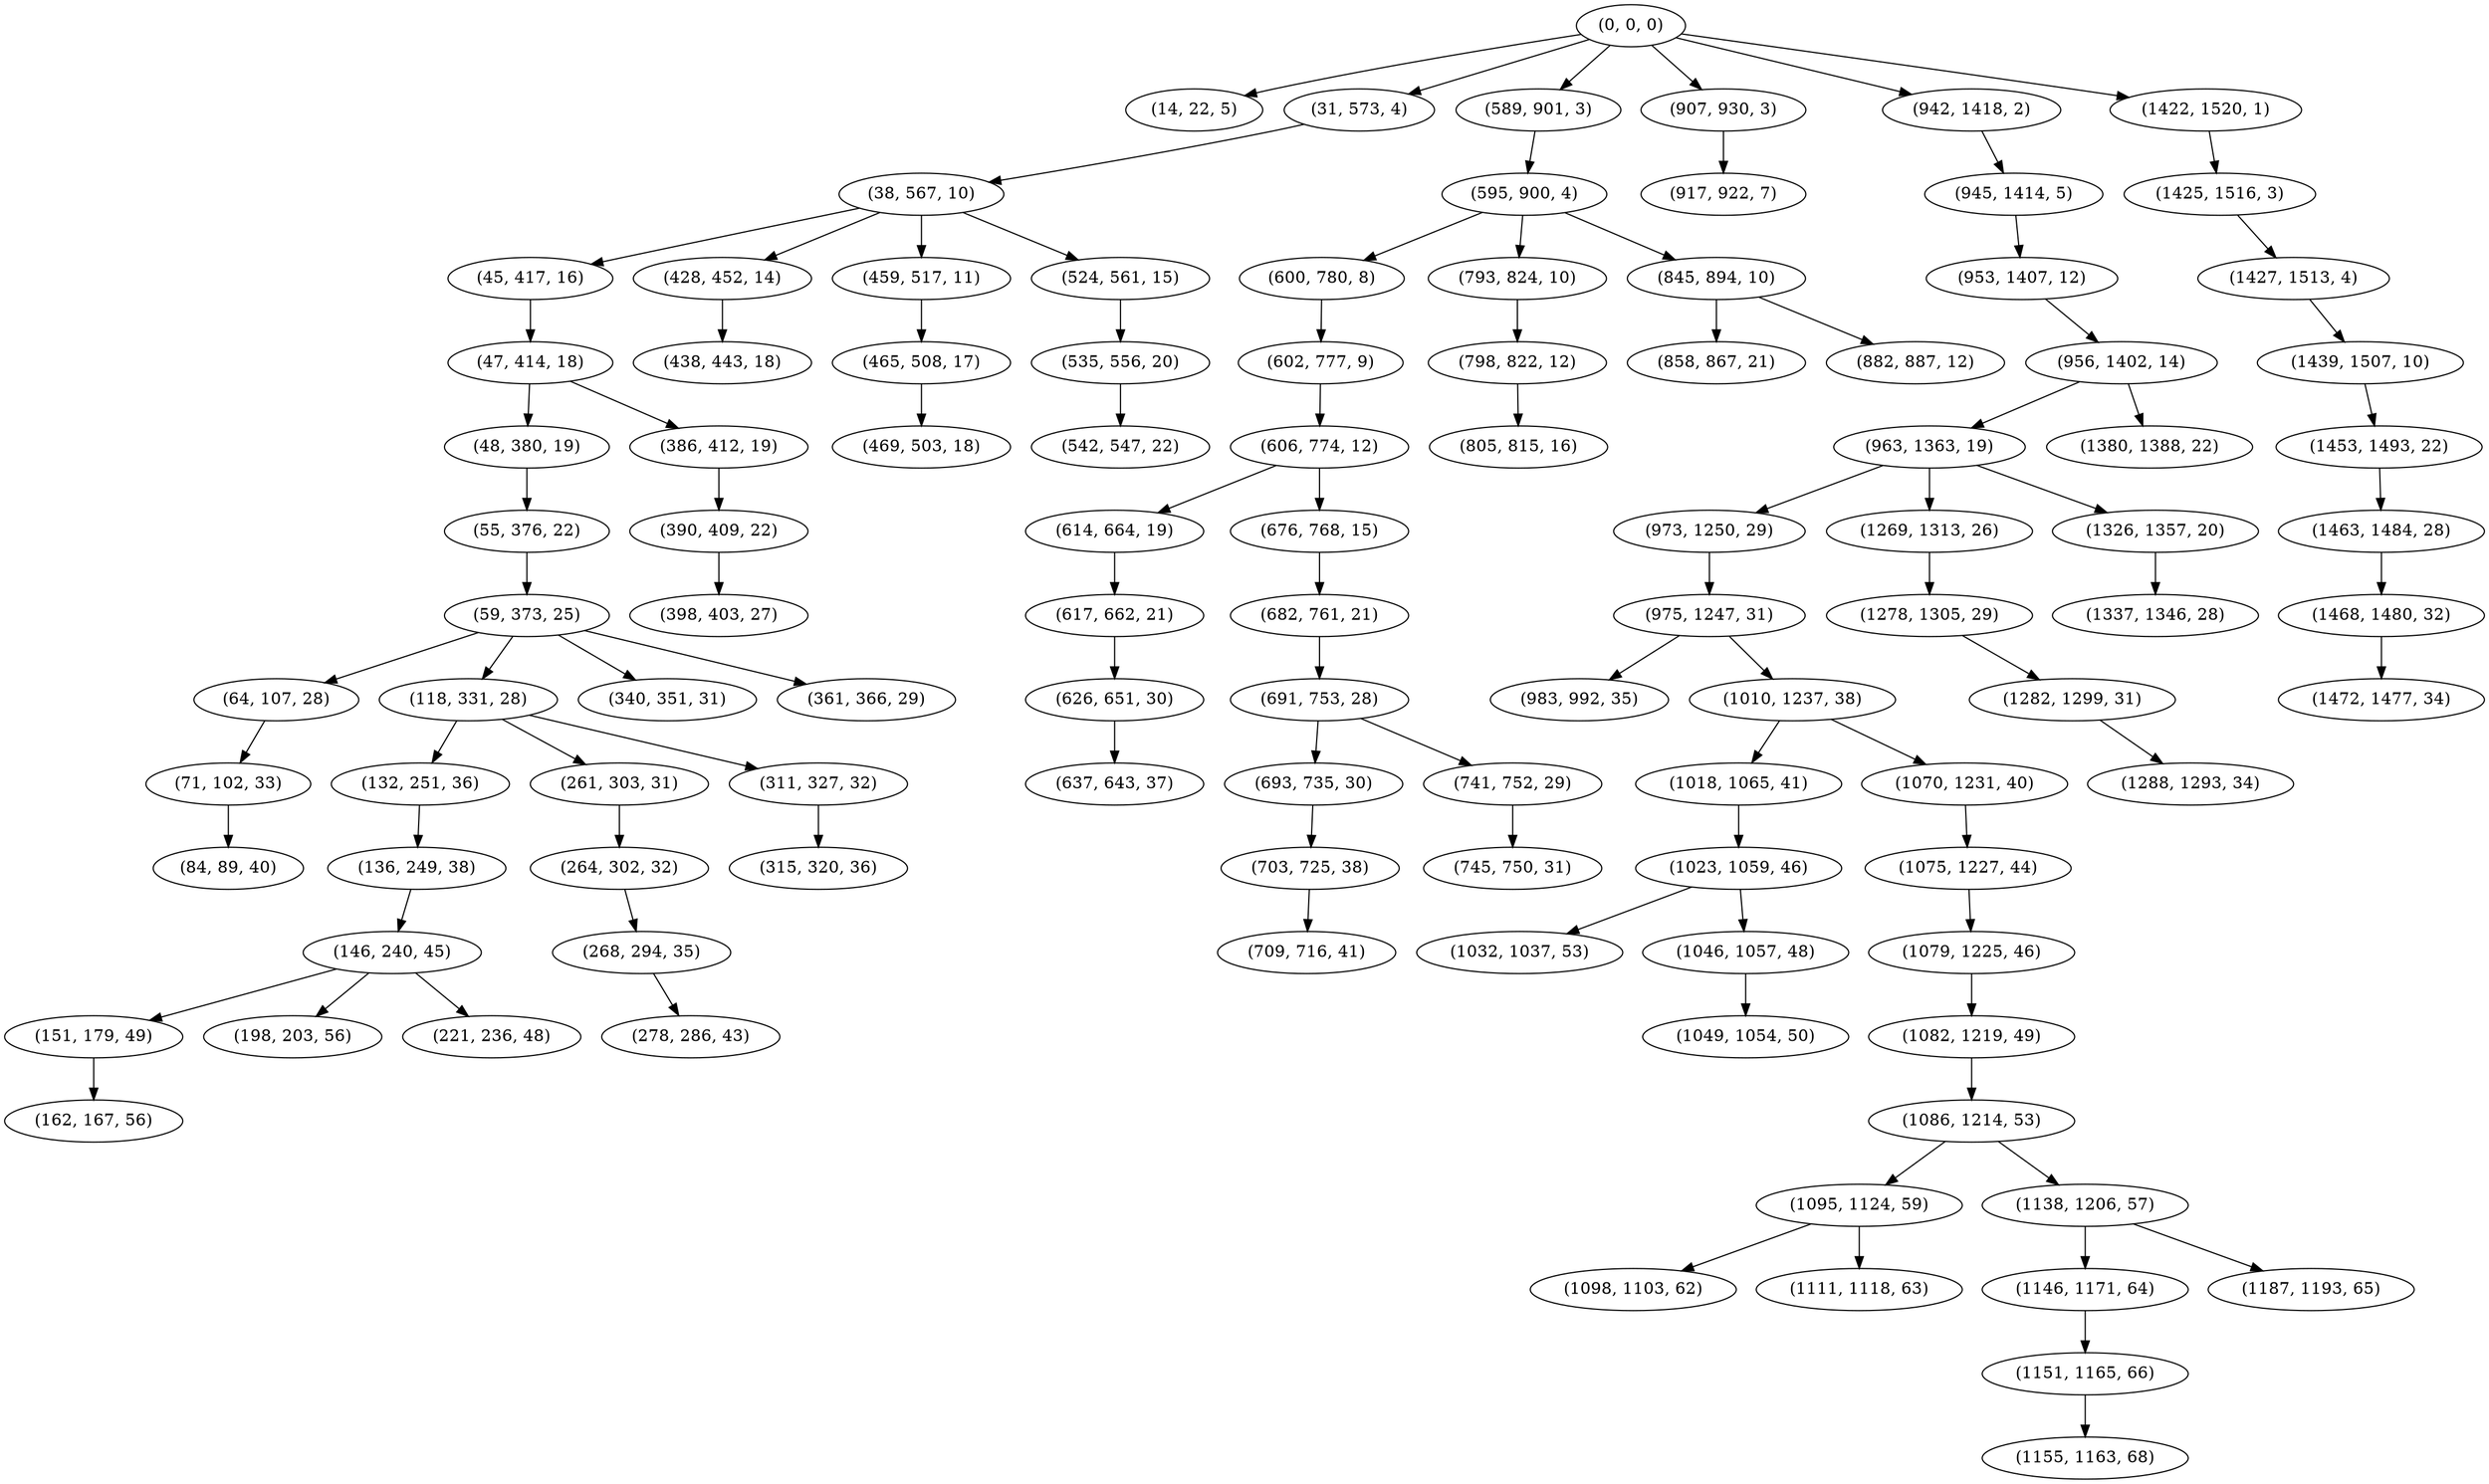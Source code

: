 digraph tree {
    "(0, 0, 0)";
    "(14, 22, 5)";
    "(31, 573, 4)";
    "(38, 567, 10)";
    "(45, 417, 16)";
    "(47, 414, 18)";
    "(48, 380, 19)";
    "(55, 376, 22)";
    "(59, 373, 25)";
    "(64, 107, 28)";
    "(71, 102, 33)";
    "(84, 89, 40)";
    "(118, 331, 28)";
    "(132, 251, 36)";
    "(136, 249, 38)";
    "(146, 240, 45)";
    "(151, 179, 49)";
    "(162, 167, 56)";
    "(198, 203, 56)";
    "(221, 236, 48)";
    "(261, 303, 31)";
    "(264, 302, 32)";
    "(268, 294, 35)";
    "(278, 286, 43)";
    "(311, 327, 32)";
    "(315, 320, 36)";
    "(340, 351, 31)";
    "(361, 366, 29)";
    "(386, 412, 19)";
    "(390, 409, 22)";
    "(398, 403, 27)";
    "(428, 452, 14)";
    "(438, 443, 18)";
    "(459, 517, 11)";
    "(465, 508, 17)";
    "(469, 503, 18)";
    "(524, 561, 15)";
    "(535, 556, 20)";
    "(542, 547, 22)";
    "(589, 901, 3)";
    "(595, 900, 4)";
    "(600, 780, 8)";
    "(602, 777, 9)";
    "(606, 774, 12)";
    "(614, 664, 19)";
    "(617, 662, 21)";
    "(626, 651, 30)";
    "(637, 643, 37)";
    "(676, 768, 15)";
    "(682, 761, 21)";
    "(691, 753, 28)";
    "(693, 735, 30)";
    "(703, 725, 38)";
    "(709, 716, 41)";
    "(741, 752, 29)";
    "(745, 750, 31)";
    "(793, 824, 10)";
    "(798, 822, 12)";
    "(805, 815, 16)";
    "(845, 894, 10)";
    "(858, 867, 21)";
    "(882, 887, 12)";
    "(907, 930, 3)";
    "(917, 922, 7)";
    "(942, 1418, 2)";
    "(945, 1414, 5)";
    "(953, 1407, 12)";
    "(956, 1402, 14)";
    "(963, 1363, 19)";
    "(973, 1250, 29)";
    "(975, 1247, 31)";
    "(983, 992, 35)";
    "(1010, 1237, 38)";
    "(1018, 1065, 41)";
    "(1023, 1059, 46)";
    "(1032, 1037, 53)";
    "(1046, 1057, 48)";
    "(1049, 1054, 50)";
    "(1070, 1231, 40)";
    "(1075, 1227, 44)";
    "(1079, 1225, 46)";
    "(1082, 1219, 49)";
    "(1086, 1214, 53)";
    "(1095, 1124, 59)";
    "(1098, 1103, 62)";
    "(1111, 1118, 63)";
    "(1138, 1206, 57)";
    "(1146, 1171, 64)";
    "(1151, 1165, 66)";
    "(1155, 1163, 68)";
    "(1187, 1193, 65)";
    "(1269, 1313, 26)";
    "(1278, 1305, 29)";
    "(1282, 1299, 31)";
    "(1288, 1293, 34)";
    "(1326, 1357, 20)";
    "(1337, 1346, 28)";
    "(1380, 1388, 22)";
    "(1422, 1520, 1)";
    "(1425, 1516, 3)";
    "(1427, 1513, 4)";
    "(1439, 1507, 10)";
    "(1453, 1493, 22)";
    "(1463, 1484, 28)";
    "(1468, 1480, 32)";
    "(1472, 1477, 34)";
    "(0, 0, 0)" -> "(14, 22, 5)";
    "(0, 0, 0)" -> "(31, 573, 4)";
    "(0, 0, 0)" -> "(589, 901, 3)";
    "(0, 0, 0)" -> "(907, 930, 3)";
    "(0, 0, 0)" -> "(942, 1418, 2)";
    "(0, 0, 0)" -> "(1422, 1520, 1)";
    "(31, 573, 4)" -> "(38, 567, 10)";
    "(38, 567, 10)" -> "(45, 417, 16)";
    "(38, 567, 10)" -> "(428, 452, 14)";
    "(38, 567, 10)" -> "(459, 517, 11)";
    "(38, 567, 10)" -> "(524, 561, 15)";
    "(45, 417, 16)" -> "(47, 414, 18)";
    "(47, 414, 18)" -> "(48, 380, 19)";
    "(47, 414, 18)" -> "(386, 412, 19)";
    "(48, 380, 19)" -> "(55, 376, 22)";
    "(55, 376, 22)" -> "(59, 373, 25)";
    "(59, 373, 25)" -> "(64, 107, 28)";
    "(59, 373, 25)" -> "(118, 331, 28)";
    "(59, 373, 25)" -> "(340, 351, 31)";
    "(59, 373, 25)" -> "(361, 366, 29)";
    "(64, 107, 28)" -> "(71, 102, 33)";
    "(71, 102, 33)" -> "(84, 89, 40)";
    "(118, 331, 28)" -> "(132, 251, 36)";
    "(118, 331, 28)" -> "(261, 303, 31)";
    "(118, 331, 28)" -> "(311, 327, 32)";
    "(132, 251, 36)" -> "(136, 249, 38)";
    "(136, 249, 38)" -> "(146, 240, 45)";
    "(146, 240, 45)" -> "(151, 179, 49)";
    "(146, 240, 45)" -> "(198, 203, 56)";
    "(146, 240, 45)" -> "(221, 236, 48)";
    "(151, 179, 49)" -> "(162, 167, 56)";
    "(261, 303, 31)" -> "(264, 302, 32)";
    "(264, 302, 32)" -> "(268, 294, 35)";
    "(268, 294, 35)" -> "(278, 286, 43)";
    "(311, 327, 32)" -> "(315, 320, 36)";
    "(386, 412, 19)" -> "(390, 409, 22)";
    "(390, 409, 22)" -> "(398, 403, 27)";
    "(428, 452, 14)" -> "(438, 443, 18)";
    "(459, 517, 11)" -> "(465, 508, 17)";
    "(465, 508, 17)" -> "(469, 503, 18)";
    "(524, 561, 15)" -> "(535, 556, 20)";
    "(535, 556, 20)" -> "(542, 547, 22)";
    "(589, 901, 3)" -> "(595, 900, 4)";
    "(595, 900, 4)" -> "(600, 780, 8)";
    "(595, 900, 4)" -> "(793, 824, 10)";
    "(595, 900, 4)" -> "(845, 894, 10)";
    "(600, 780, 8)" -> "(602, 777, 9)";
    "(602, 777, 9)" -> "(606, 774, 12)";
    "(606, 774, 12)" -> "(614, 664, 19)";
    "(606, 774, 12)" -> "(676, 768, 15)";
    "(614, 664, 19)" -> "(617, 662, 21)";
    "(617, 662, 21)" -> "(626, 651, 30)";
    "(626, 651, 30)" -> "(637, 643, 37)";
    "(676, 768, 15)" -> "(682, 761, 21)";
    "(682, 761, 21)" -> "(691, 753, 28)";
    "(691, 753, 28)" -> "(693, 735, 30)";
    "(691, 753, 28)" -> "(741, 752, 29)";
    "(693, 735, 30)" -> "(703, 725, 38)";
    "(703, 725, 38)" -> "(709, 716, 41)";
    "(741, 752, 29)" -> "(745, 750, 31)";
    "(793, 824, 10)" -> "(798, 822, 12)";
    "(798, 822, 12)" -> "(805, 815, 16)";
    "(845, 894, 10)" -> "(858, 867, 21)";
    "(845, 894, 10)" -> "(882, 887, 12)";
    "(907, 930, 3)" -> "(917, 922, 7)";
    "(942, 1418, 2)" -> "(945, 1414, 5)";
    "(945, 1414, 5)" -> "(953, 1407, 12)";
    "(953, 1407, 12)" -> "(956, 1402, 14)";
    "(956, 1402, 14)" -> "(963, 1363, 19)";
    "(956, 1402, 14)" -> "(1380, 1388, 22)";
    "(963, 1363, 19)" -> "(973, 1250, 29)";
    "(963, 1363, 19)" -> "(1269, 1313, 26)";
    "(963, 1363, 19)" -> "(1326, 1357, 20)";
    "(973, 1250, 29)" -> "(975, 1247, 31)";
    "(975, 1247, 31)" -> "(983, 992, 35)";
    "(975, 1247, 31)" -> "(1010, 1237, 38)";
    "(1010, 1237, 38)" -> "(1018, 1065, 41)";
    "(1010, 1237, 38)" -> "(1070, 1231, 40)";
    "(1018, 1065, 41)" -> "(1023, 1059, 46)";
    "(1023, 1059, 46)" -> "(1032, 1037, 53)";
    "(1023, 1059, 46)" -> "(1046, 1057, 48)";
    "(1046, 1057, 48)" -> "(1049, 1054, 50)";
    "(1070, 1231, 40)" -> "(1075, 1227, 44)";
    "(1075, 1227, 44)" -> "(1079, 1225, 46)";
    "(1079, 1225, 46)" -> "(1082, 1219, 49)";
    "(1082, 1219, 49)" -> "(1086, 1214, 53)";
    "(1086, 1214, 53)" -> "(1095, 1124, 59)";
    "(1086, 1214, 53)" -> "(1138, 1206, 57)";
    "(1095, 1124, 59)" -> "(1098, 1103, 62)";
    "(1095, 1124, 59)" -> "(1111, 1118, 63)";
    "(1138, 1206, 57)" -> "(1146, 1171, 64)";
    "(1138, 1206, 57)" -> "(1187, 1193, 65)";
    "(1146, 1171, 64)" -> "(1151, 1165, 66)";
    "(1151, 1165, 66)" -> "(1155, 1163, 68)";
    "(1269, 1313, 26)" -> "(1278, 1305, 29)";
    "(1278, 1305, 29)" -> "(1282, 1299, 31)";
    "(1282, 1299, 31)" -> "(1288, 1293, 34)";
    "(1326, 1357, 20)" -> "(1337, 1346, 28)";
    "(1422, 1520, 1)" -> "(1425, 1516, 3)";
    "(1425, 1516, 3)" -> "(1427, 1513, 4)";
    "(1427, 1513, 4)" -> "(1439, 1507, 10)";
    "(1439, 1507, 10)" -> "(1453, 1493, 22)";
    "(1453, 1493, 22)" -> "(1463, 1484, 28)";
    "(1463, 1484, 28)" -> "(1468, 1480, 32)";
    "(1468, 1480, 32)" -> "(1472, 1477, 34)";
}
